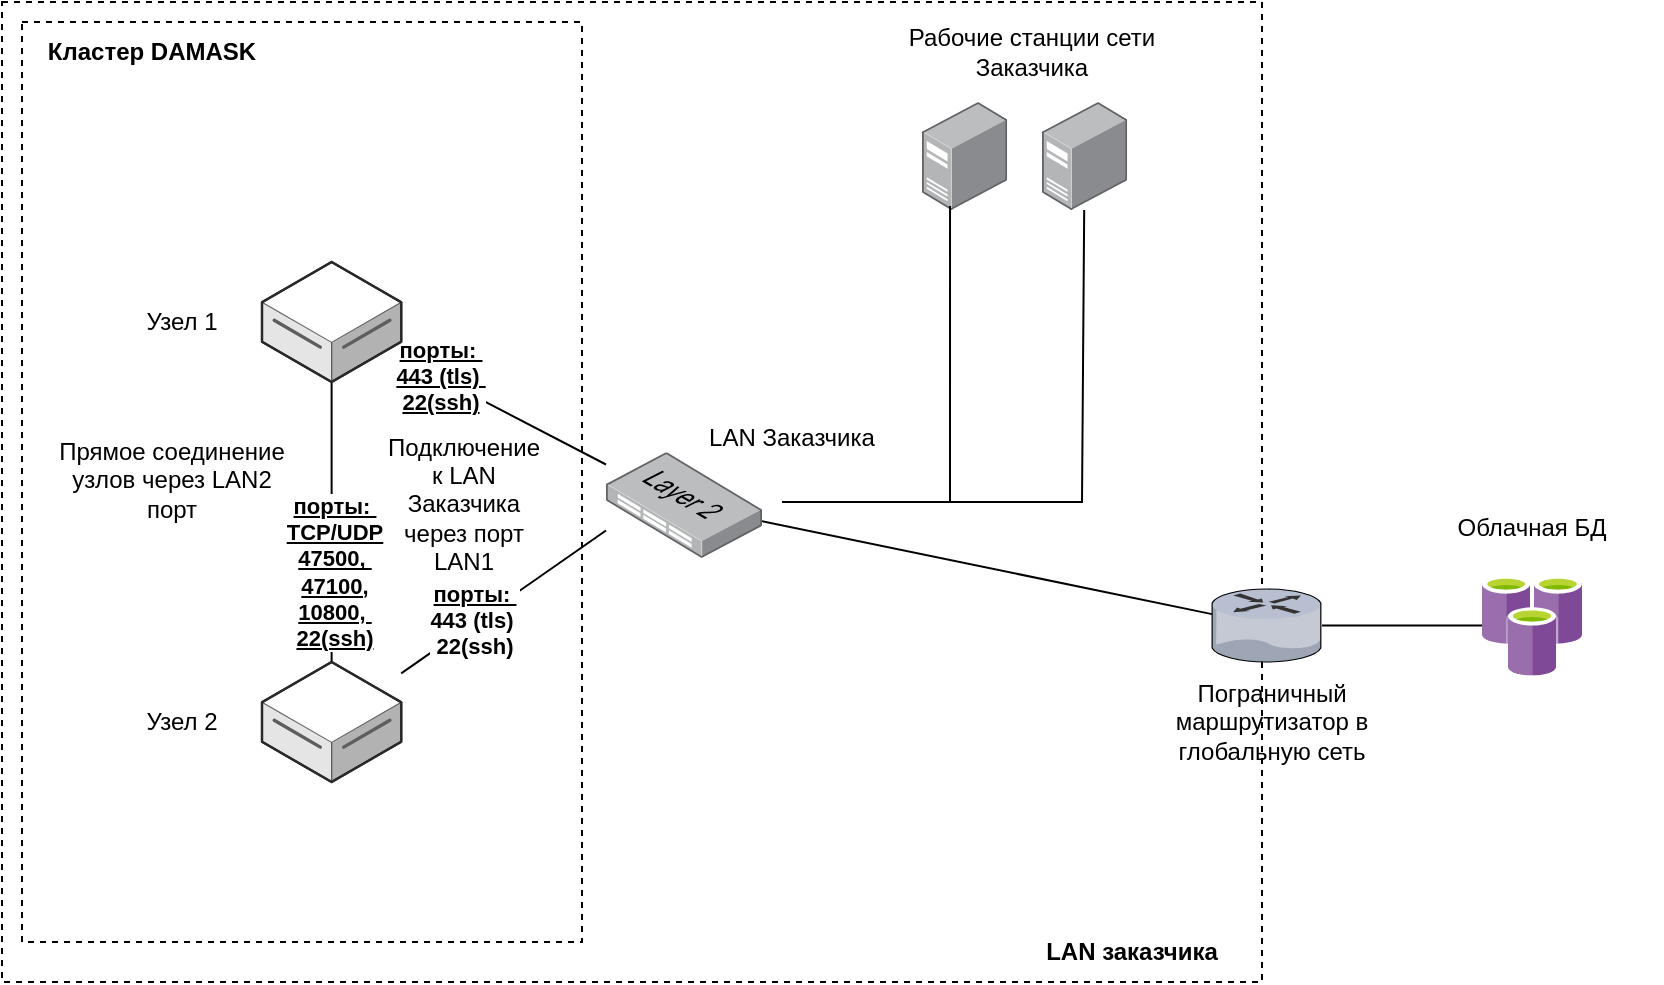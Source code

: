 <mxfile version="24.5.2" type="device">
  <diagram name="физическая схема" id="ZswpcD6ZOqLPuIG_CMw2">
    <mxGraphModel dx="1194" dy="654" grid="0" gridSize="10" guides="1" tooltips="1" connect="1" arrows="1" fold="1" page="1" pageScale="1" pageWidth="827" pageHeight="1169" math="0" shadow="0">
      <root>
        <mxCell id="0" />
        <mxCell id="1" parent="0" />
        <mxCell id="-ZnOL-KHzdTpSHPLVJMD-1" value="" style="verticalLabelPosition=bottom;verticalAlign=top;html=1;shape=mxgraph.basic.rect;fillColor2=none;strokeWidth=1;size=20;indent=5;fillColor=none;dashed=1;" vertex="1" parent="1">
          <mxGeometry x="11" y="20" width="630" height="490" as="geometry" />
        </mxCell>
        <mxCell id="dq0pVFv1mGKvbwYltrtG-32" value="" style="verticalLabelPosition=bottom;verticalAlign=top;html=1;shape=mxgraph.basic.rect;fillColor2=none;strokeWidth=1;size=20;indent=5;fillColor=none;dashed=1;" parent="1" vertex="1">
          <mxGeometry x="21" y="30" width="280" height="460" as="geometry" />
        </mxCell>
        <mxCell id="dq0pVFv1mGKvbwYltrtG-22" style="edgeStyle=none;rounded=0;orthogonalLoop=1;jettySize=auto;html=1;endArrow=none;endFill=0;" parent="1" source="dq0pVFv1mGKvbwYltrtG-1" target="dq0pVFv1mGKvbwYltrtG-7" edge="1">
          <mxGeometry relative="1" as="geometry" />
        </mxCell>
        <mxCell id="dq0pVFv1mGKvbwYltrtG-27" style="edgeStyle=none;rounded=0;orthogonalLoop=1;jettySize=auto;html=1;endArrow=none;endFill=0;" parent="1" source="dq0pVFv1mGKvbwYltrtG-1" target="dq0pVFv1mGKvbwYltrtG-26" edge="1">
          <mxGeometry relative="1" as="geometry" />
        </mxCell>
        <mxCell id="dq0pVFv1mGKvbwYltrtG-1" value="" style="verticalLabelPosition=bottom;sketch=0;aspect=fixed;html=1;verticalAlign=top;strokeColor=none;align=center;outlineConnect=0;shape=mxgraph.citrix.router;" parent="1" vertex="1">
          <mxGeometry x="616" y="313.5" width="55" height="36.5" as="geometry" />
        </mxCell>
        <mxCell id="dq0pVFv1mGKvbwYltrtG-8" value="" style="rounded=0;orthogonalLoop=1;jettySize=auto;html=1;strokeColor=default;endArrow=none;endFill=0;" parent="1" source="dq0pVFv1mGKvbwYltrtG-3" target="dq0pVFv1mGKvbwYltrtG-5" edge="1">
          <mxGeometry relative="1" as="geometry" />
        </mxCell>
        <mxCell id="-ZnOL-KHzdTpSHPLVJMD-7" value="&lt;span style=&quot;font-weight: 700; text-decoration-line: underline;&quot;&gt;порты:&amp;nbsp;&lt;/span&gt;&lt;div&gt;&lt;u&gt;&lt;b&gt;TCP/UDP&lt;/b&gt;&lt;/u&gt;&lt;div&gt;&lt;u&gt;&lt;b&gt;47500,&amp;nbsp;&lt;/b&gt;&lt;/u&gt;&lt;/div&gt;&lt;div&gt;&lt;b&gt;&lt;u&gt;47100,&lt;/u&gt;&lt;br&gt;&lt;/b&gt;&lt;/div&gt;&lt;div&gt;&lt;u&gt;&lt;b&gt;10800,&amp;nbsp;&lt;/b&gt;&lt;br&gt;&lt;/u&gt;&lt;/div&gt;&lt;div&gt;&lt;span style=&quot;font-weight: 700; text-decoration-line: underline;&quot;&gt;22(ssh)&lt;/span&gt;&lt;u&gt;&lt;b&gt;&lt;br&gt;&lt;/b&gt;&lt;/u&gt;&lt;/div&gt;&lt;/div&gt;" style="edgeLabel;html=1;align=center;verticalAlign=middle;resizable=0;points=[];" vertex="1" connectable="0" parent="dq0pVFv1mGKvbwYltrtG-8">
          <mxGeometry x="0.357" y="1" relative="1" as="geometry">
            <mxPoint as="offset" />
          </mxGeometry>
        </mxCell>
        <mxCell id="dq0pVFv1mGKvbwYltrtG-11" style="edgeStyle=none;rounded=0;orthogonalLoop=1;jettySize=auto;html=1;endArrow=none;endFill=0;" parent="1" source="dq0pVFv1mGKvbwYltrtG-3" target="dq0pVFv1mGKvbwYltrtG-7" edge="1">
          <mxGeometry relative="1" as="geometry" />
        </mxCell>
        <mxCell id="-ZnOL-KHzdTpSHPLVJMD-4" value="порты:&amp;nbsp;&lt;div&gt;443 (tls)&amp;nbsp;&lt;div&gt;&lt;div&gt;22(ssh)&lt;/div&gt;&lt;/div&gt;&lt;/div&gt;" style="edgeLabel;html=1;align=center;verticalAlign=middle;resizable=0;points=[];fontStyle=5" vertex="1" connectable="0" parent="dq0pVFv1mGKvbwYltrtG-11">
          <mxGeometry x="-0.63" y="1" relative="1" as="geometry">
            <mxPoint as="offset" />
          </mxGeometry>
        </mxCell>
        <mxCell id="dq0pVFv1mGKvbwYltrtG-3" value="" style="verticalLabelPosition=bottom;html=1;verticalAlign=top;strokeWidth=1;align=center;outlineConnect=0;dashed=0;outlineConnect=0;shape=mxgraph.aws3d.dataServer;strokeColor=#5E5E5E;aspect=fixed;" parent="1" vertex="1">
          <mxGeometry x="141" y="150" width="69.62" height="60" as="geometry" />
        </mxCell>
        <mxCell id="dq0pVFv1mGKvbwYltrtG-4" value="&lt;div&gt;Узел 1&lt;/div&gt;" style="text;strokeColor=none;align=center;fillColor=none;html=1;verticalAlign=middle;whiteSpace=wrap;rounded=0;" parent="1" vertex="1">
          <mxGeometry x="71" y="165" width="60" height="30" as="geometry" />
        </mxCell>
        <mxCell id="dq0pVFv1mGKvbwYltrtG-5" value="" style="verticalLabelPosition=bottom;html=1;verticalAlign=top;strokeWidth=1;align=center;outlineConnect=0;dashed=0;outlineConnect=0;shape=mxgraph.aws3d.dataServer;strokeColor=#5E5E5E;aspect=fixed;" parent="1" vertex="1">
          <mxGeometry x="141" y="350" width="69.62" height="60" as="geometry" />
        </mxCell>
        <mxCell id="dq0pVFv1mGKvbwYltrtG-6" value="&lt;div&gt;Узел 2&lt;/div&gt;" style="text;strokeColor=none;align=center;fillColor=none;html=1;verticalAlign=middle;whiteSpace=wrap;rounded=0;" parent="1" vertex="1">
          <mxGeometry x="71" y="365" width="60" height="30" as="geometry" />
        </mxCell>
        <mxCell id="dq0pVFv1mGKvbwYltrtG-7" value="" style="image;points=[];aspect=fixed;html=1;align=center;shadow=0;dashed=0;image=img/lib/allied_telesis/switch/Switch_48_port_L2.svg;" parent="1" vertex="1">
          <mxGeometry x="313" y="245.1" width="78" height="52.8" as="geometry" />
        </mxCell>
        <mxCell id="dq0pVFv1mGKvbwYltrtG-9" value="&lt;div&gt;Прямое соединение узлов через LAN2 порт&lt;/div&gt;" style="text;strokeColor=none;align=center;fillColor=none;html=1;verticalAlign=middle;whiteSpace=wrap;rounded=0;" parent="1" vertex="1">
          <mxGeometry x="31" y="243.5" width="130" height="30" as="geometry" />
        </mxCell>
        <mxCell id="dq0pVFv1mGKvbwYltrtG-12" style="edgeStyle=none;rounded=0;orthogonalLoop=1;jettySize=auto;html=1;entryX=0;entryY=0.741;entryDx=0;entryDy=0;entryPerimeter=0;endArrow=none;endFill=0;" parent="1" source="dq0pVFv1mGKvbwYltrtG-5" target="dq0pVFv1mGKvbwYltrtG-7" edge="1">
          <mxGeometry relative="1" as="geometry" />
        </mxCell>
        <mxCell id="-ZnOL-KHzdTpSHPLVJMD-6" value="&lt;span style=&quot;text-decoration-line: underline;&quot;&gt;порты:&amp;nbsp;&lt;/span&gt;&lt;div&gt;443 (tls)&amp;nbsp;&lt;div&gt;22(ssh)&lt;/div&gt;&lt;/div&gt;" style="edgeLabel;html=1;align=center;verticalAlign=middle;resizable=0;points=[];fontStyle=1" vertex="1" connectable="0" parent="dq0pVFv1mGKvbwYltrtG-12">
          <mxGeometry x="-0.255" y="1" relative="1" as="geometry">
            <mxPoint x="-1" as="offset" />
          </mxGeometry>
        </mxCell>
        <mxCell id="dq0pVFv1mGKvbwYltrtG-13" value="Подключение к LAN Заказчика через порт LAN1" style="text;strokeColor=none;align=center;fillColor=none;html=1;verticalAlign=middle;whiteSpace=wrap;rounded=0;" parent="1" vertex="1">
          <mxGeometry x="202" y="220.5" width="80" height="100" as="geometry" />
        </mxCell>
        <mxCell id="dq0pVFv1mGKvbwYltrtG-16" value="LAN Заказчика" style="text;strokeColor=none;align=center;fillColor=none;html=1;verticalAlign=middle;whiteSpace=wrap;rounded=0;" parent="1" vertex="1">
          <mxGeometry x="341" y="223.25" width="130" height="30" as="geometry" />
        </mxCell>
        <mxCell id="dq0pVFv1mGKvbwYltrtG-17" value="" style="image;points=[];aspect=fixed;html=1;align=center;shadow=0;dashed=0;image=img/lib/allied_telesis/computer_and_terminals/Server_Desktop.svg;" parent="1" vertex="1">
          <mxGeometry x="471" y="70" width="42.6" height="54" as="geometry" />
        </mxCell>
        <mxCell id="dq0pVFv1mGKvbwYltrtG-18" style="edgeStyle=none;rounded=0;orthogonalLoop=1;jettySize=auto;html=1;entryX=0.329;entryY=0.963;entryDx=0;entryDy=0;entryPerimeter=0;endArrow=none;endFill=0;" parent="1" target="dq0pVFv1mGKvbwYltrtG-17" edge="1">
          <mxGeometry relative="1" as="geometry">
            <mxPoint x="401" y="270" as="sourcePoint" />
            <Array as="points">
              <mxPoint x="485" y="270" />
            </Array>
          </mxGeometry>
        </mxCell>
        <mxCell id="dq0pVFv1mGKvbwYltrtG-19" value="" style="image;points=[];aspect=fixed;html=1;align=center;shadow=0;dashed=0;image=img/lib/allied_telesis/computer_and_terminals/Server_Desktop.svg;" parent="1" vertex="1">
          <mxGeometry x="531" y="70" width="42.6" height="54" as="geometry" />
        </mxCell>
        <mxCell id="dq0pVFv1mGKvbwYltrtG-20" style="edgeStyle=none;rounded=0;orthogonalLoop=1;jettySize=auto;html=1;endArrow=none;endFill=0;" parent="1" source="dq0pVFv1mGKvbwYltrtG-19" edge="1">
          <mxGeometry relative="1" as="geometry">
            <mxPoint x="401" y="270" as="targetPoint" />
            <Array as="points">
              <mxPoint x="551" y="270" />
            </Array>
          </mxGeometry>
        </mxCell>
        <mxCell id="dq0pVFv1mGKvbwYltrtG-21" value="&lt;div&gt;Рабочие станции сети Заказчика&lt;/div&gt;" style="text;strokeColor=none;align=center;fillColor=none;html=1;verticalAlign=middle;whiteSpace=wrap;rounded=0;" parent="1" vertex="1">
          <mxGeometry x="461" y="30" width="130" height="30" as="geometry" />
        </mxCell>
        <mxCell id="dq0pVFv1mGKvbwYltrtG-23" value="Пограничный маршрутизатор в глобальную сеть" style="text;strokeColor=none;align=center;fillColor=none;html=1;verticalAlign=middle;whiteSpace=wrap;rounded=0;" parent="1" vertex="1">
          <mxGeometry x="581" y="365" width="130" height="30" as="geometry" />
        </mxCell>
        <mxCell id="dq0pVFv1mGKvbwYltrtG-26" value="" style="image;sketch=0;aspect=fixed;html=1;points=[];align=center;fontSize=12;image=img/lib/mscae/Azure_Cache_for_Redis.svg;" parent="1" vertex="1">
          <mxGeometry x="751" y="306.75" width="50" height="50" as="geometry" />
        </mxCell>
        <mxCell id="dq0pVFv1mGKvbwYltrtG-28" value="Облачная БД" style="text;strokeColor=none;align=center;fillColor=none;html=1;verticalAlign=middle;whiteSpace=wrap;rounded=0;" parent="1" vertex="1">
          <mxGeometry x="711" y="267.9" width="130" height="30" as="geometry" />
        </mxCell>
        <mxCell id="dq0pVFv1mGKvbwYltrtG-29" value="&lt;div&gt;&lt;b&gt;Кластер DAMASK&lt;/b&gt;&lt;/div&gt;" style="text;strokeColor=none;align=center;fillColor=none;html=1;verticalAlign=middle;whiteSpace=wrap;rounded=0;" parent="1" vertex="1">
          <mxGeometry x="21" y="30" width="130" height="30" as="geometry" />
        </mxCell>
        <mxCell id="-ZnOL-KHzdTpSHPLVJMD-2" value="&lt;b&gt;LAN заказчика&lt;/b&gt;" style="text;strokeColor=none;align=center;fillColor=none;html=1;verticalAlign=middle;whiteSpace=wrap;rounded=0;" vertex="1" parent="1">
          <mxGeometry x="511" y="480" width="130" height="30" as="geometry" />
        </mxCell>
      </root>
    </mxGraphModel>
  </diagram>
</mxfile>
